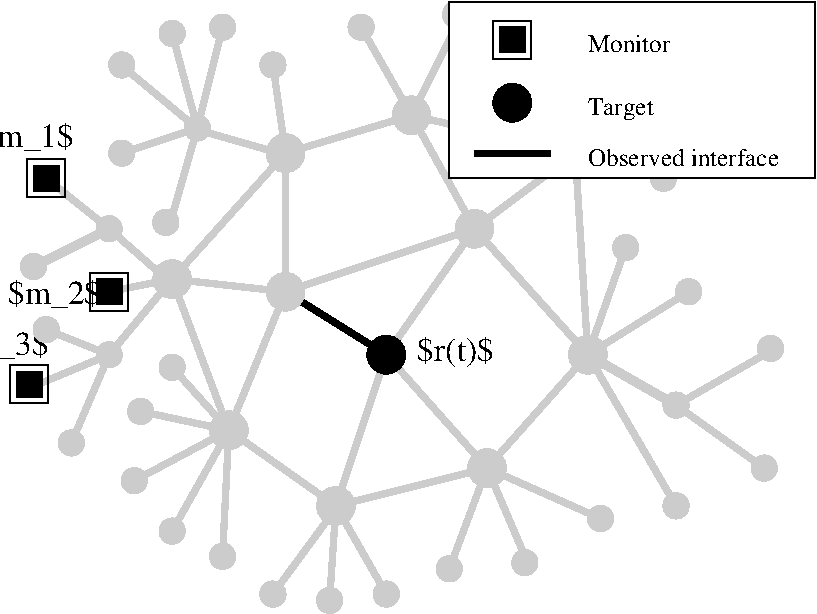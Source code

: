 #FIG 3.2  Produced by xfig version 3.2.5b
Landscape
Center
Metric
A4      
75.00
Single
-2
1200 2
0 32 #aaaaaa
0 33 #cccccc
6 -90 180 2520 1440
1 3 0 1 0 0 40 -1 20 0.000 1 0.0000 360 900 135 135 360 900 495 900
2 2 0 1 0 0 40 -1 20 0.000 0 0 7 0 0 5
	 270 360 450 360 450 540 270 540 270 360
2 2 0 1 0 4 40 -1 -1 0.000 0 0 7 0 0 5
	 225 315 495 315 495 585 225 585 225 315
2 1 0 4 0 0 40 -1 -1 0.000 0 0 7 0 0 2
	 630 1260 90 1260
2 2 0 1 0 7 45 -1 20 0.000 0 0 7 0 0 5
	 -90 180 2520 180 2520 1440 -90 1440 -90 180
4 0 0 40 -1 0 12 0.0000 4 135 675 900 540 Monitor\001
4 0 0 40 -1 0 12 0.0000 4 180 525 900 990 Target\001
4 0 0 40 -1 0 12 0.0000 4 135 1515 900 1350 Observed interface\001
-6
6 -3105 1305 -2835 1575
2 2 0 1 0 4 50 -1 -1 0.000 0 0 -1 0 0 5
	 -3105 1305 -2835 1305 -2835 1575 -3105 1575 -3105 1305
2 2 0 1 0 0 50 -1 20 0.000 0 0 -1 0 0 5
	 -3060 1350 -2880 1350 -2880 1530 -3060 1530 -3060 1350
-6
6 -2655 2115 -2385 2385
2 2 0 1 0 4 50 -1 -1 0.000 0 0 -1 0 0 5
	 -2655 2115 -2385 2115 -2385 2385 -2655 2385 -2655 2115
2 2 0 1 0 0 50 -1 20 0.000 0 0 -1 0 0 5
	 -2610 2160 -2430 2160 -2430 2340 -2610 2340 -2610 2160
-6
6 -3225 2775 -2955 3045
2 2 0 1 0 4 50 -1 -1 0.000 0 0 -1 0 0 5
	 -3225 2775 -2955 2775 -2955 3045 -3225 3045 -3225 2775
2 2 0 1 0 0 50 -1 20 0.000 0 0 -1 0 0 5
	 -3180 2820 -3000 2820 -3000 3000 -3180 3000 -3180 2820
-6
1 3 0 1 33 33 49 -1 20 0.000 1 0.0000 1530 3060 90 90 1530 3060 1620 3060
1 3 0 1 33 33 49 -1 20 0.000 1 0.0000 -2070 2160 135 135 -2070 2160 -1935 2160
1 3 0 1 33 33 49 -1 20 0.000 1 0.0000 -1890 1080 90 90 -1890 1080 -1800 1080
1 3 0 1 33 33 49 -1 41 0.000 1 0.0000 540 720 90 90 540 720 630 720
1 3 0 1 33 33 49 -1 41 0.000 1 0.0000 -720 360 90 90 -720 360 -630 360
1 3 0 1 33 33 49 -1 41 0.000 1 0.0000 -1710 360 90 90 -1710 360 -1620 360
1 3 0 1 33 33 49 -1 41 0.000 1 0.0000 -2070 405 90 90 -2070 405 -1980 405
1 3 0 1 33 33 49 -1 41 0.000 1 0.0000 -1665 3240 135 135 -1665 3240 -1530 3240
1 3 0 1 33 33 49 -1 41 0.000 1 0.0000 -90 4230 90 90 -90 4230 0 4230
1 3 0 1 33 33 49 -1 41 0.000 1 0.0000 990 3870 90 90 990 3870 1080 3870
1 3 0 1 33 33 49 -1 41 0.000 1 0.0000 1530 3780 90 90 1530 3780 1620 3780
1 3 0 1 33 33 49 -1 41 0.000 1 0.0000 2160 3510 90 90 2160 3510 2250 3510
1 3 0 1 33 33 49 -1 41 0.000 1 0.0000 1620 2250 90 90 1620 2250 1710 2250
1 3 0 1 33 33 49 -1 41 0.000 1 0.0000 1170 1935 90 90 1170 1935 1260 1935
1 3 0 1 33 33 49 -1 41 0.000 1 0.0000 1890 900 90 90 1890 900 1980 900
1 3 0 1 33 33 49 -1 41 0.000 1 0.0000 1800 540 90 90 1800 540 1890 540
1 3 0 1 33 33 49 -1 41 0.000 1 0.0000 1530 270 90 90 1530 270 1620 270
1 3 0 1 33 33 49 -1 41 0.000 1 0.0000 1170 270 90 90 1170 270 1260 270
1 3 0 1 33 33 49 -1 41 0.000 1 0.0000 810 450 90 90 810 450 900 450
1 3 0 1 33 33 49 -1 41 0.000 1 0.0000 -2430 1260 90 90 -2430 1260 -2340 1260
1 3 0 1 33 33 49 -1 41 0.000 1 0.0000 -2295 3105 90 90 -2295 3105 -2205 3105
1 3 0 1 33 33 49 -1 41 0.000 1 0.0000 -2070 2790 90 90 -2070 2790 -1980 2790
1 3 0 1 33 33 49 -1 41 0.000 1 0.0000 -2340 3600 90 90 -2340 3600 -2250 3600
1 3 0 1 33 33 49 -1 41 0.000 1 0.0000 1260 810 90 90 1260 810 1350 810
1 3 0 1 33 33 49 -1 41 0.000 1 0.0000 810 1260 135 135 810 1260 945 1260
1 3 0 1 33 33 49 -1 41 0.000 1 0.0000 -2070 3960 90 90 -2070 3960 -1980 3960
1 3 0 1 33 33 49 -1 20 0.000 1 0.0000 -2520 1800 90 90 -2520 1800 -2430 1800
1 3 0 1 33 33 49 -1 20 0.000 1 0.0000 -2520 2700 90 90 -2520 2700 -2430 2700
1 3 0 1 33 33 49 -1 20 0.000 1 0.0000 180 3510 135 135 180 3510 315 3510
1 3 0 1 33 33 49 -1 20 0.000 1 0.0000 900 2700 135 135 900 2700 1035 2700
1 3 0 1 33 33 49 -1 20 0.000 1 0.0000 -900 3780 135 135 -900 3780 -765 3780
1 3 0 1 33 33 49 -1 20 0.000 1 0.0000 90 1800 135 135 90 1800 225 1800
1 3 0 1 33 33 49 -1 20 0.000 1 0.0000 -1260 2250 135 135 -1260 2250 -1125 2250
1 3 0 1 33 33 49 -1 20 0.000 1 0.0000 -1260 1260 135 135 -1260 1260 -1125 1260
1 3 0 1 33 33 49 -1 20 0.000 1 0.0000 -360 990 135 135 -360 990 -225 990
1 3 0 1 33 33 49 -1 41 0.000 1 0.0000 -2790 3330 90 90 -2790 3330 -2700 3330
1 3 0 1 33 33 49 -1 41 0.000 1 0.0000 -2430 630 90 90 -2430 630 -2340 630
1 3 0 1 33 33 49 -1 41 0.000 1 0.0000 -1350 630 90 90 -1350 630 -1260 630
1 3 0 1 33 33 49 -1 20 0.000 1 0.0000 2205 2655 90 90 2205 2655 2295 2655
1 3 0 1 33 33 49 -1 41 0.000 1 0.0000 -45 270 90 90 -45 270 45 270
1 3 0 1 0 0 49 -1 20 0.000 1 0.0000 -540 2700 135 135 -540 2700 -405 2700
1 3 0 1 33 33 49 -1 41 0.000 1 0.0000 450 4185 90 90 450 4185 540 4185
1 3 0 1 33 33 49 -1 41 0.000 1 0.0000 1440 1440 90 90 1440 1440 1530 1440
1 3 0 1 33 33 49 -1 41 0.000 1 0.0000 -2115 1755 90 90 -2115 1755 -2025 1755
1 3 0 1 33 33 49 -1 41 0.000 1 0.0000 -1710 4140 90 90 -1710 4140 -1620 4140
1 3 0 1 33 33 49 -1 41 0.000 1 0.0000 -945 4455 90 90 -945 4455 -855 4455
1 3 0 1 33 33 49 -1 41 0.000 1 0.0000 -540 4410 90 90 -540 4410 -450 4410
1 3 0 1 33 33 49 -1 41 0.000 1 0.0000 -1350 4410 90 90 -1350 4410 -1260 4410
1 3 0 1 33 33 49 -1 41 0.000 1 0.0000 -2970 2520 90 90 -2970 2520 -2880 2520
1 3 0 1 33 33 49 -1 41 0.000 1 0.0000 -3060 2070 90 90 -3060 2070 -2970 2070
2 1 0 4 33 0 51 -1 -1 0.000 0 0 7 0 0 2
	 -1665 3240 -1710 4140
2 1 0 4 33 0 51 -1 -1 0.000 0 0 7 0 0 2
	 -1665 3240 -2070 3960
2 1 0 4 33 0 51 -1 -1 0.000 0 0 7 0 0 2
	 -1665 3240 -2340 3600
2 1 0 4 33 0 51 -1 -1 0.000 0 0 7 0 0 2
	 -1665 3240 -2295 3105
2 1 0 4 33 0 51 -1 -1 0.000 0 0 7 0 0 2
	 -1665 3240 -2070 2790
2 1 0 4 33 0 51 -1 -1 0.000 0 0 7 0 0 2
	 -2070 2160 -1665 3240
2 1 0 4 33 0 51 -1 -1 0.000 0 0 7 0 0 2
	 -1260 2250 -1665 3240
2 1 0 4 33 0 51 -1 -1 0.000 0 0 7 0 0 2
	 -1665 3240 -900 3780
2 1 0 4 33 0 51 -1 -1 0.000 0 0 7 0 0 2
	 180 3510 -90 4230
2 1 0 4 33 0 51 -1 -1 0.000 0 0 7 0 0 2
	 900 2700 180 3510
2 1 0 4 33 0 51 -1 -1 0.000 0 0 7 0 0 2
	 180 3510 990 3870
2 1 0 4 33 0 51 -1 -1 0.000 0 0 7 0 0 2
	 -900 3780 180 3510
2 1 0 4 33 0 51 -1 -1 0.000 0 0 7 0 0 2
	 900 2700 1530 3780
2 1 0 4 33 0 51 -1 -1 0.000 0 0 7 0 0 2
	 1530 3060 2160 3510
2 1 0 4 33 0 51 -1 -1 0.000 0 0 7 0 0 2
	 900 2700 1620 2250
2 1 0 4 33 0 51 -1 -1 0.000 0 0 7 0 0 2
	 900 2700 1170 1935
2 1 0 4 33 0 51 -1 -1 0.000 0 0 7 0 0 2
	 810 1260 900 2700
2 1 0 4 33 0 51 -1 -1 0.000 0 0 7 0 0 2
	 810 1260 1440 1440
2 1 0 4 33 0 51 -1 -1 0.000 0 0 7 0 0 2
	 810 1260 1260 810
2 1 0 4 33 0 51 -1 -1 0.000 0 0 7 0 0 2
	 1260 810 810 450
2 1 0 4 33 0 51 -1 -1 0.000 0 0 7 0 0 2
	 1260 810 1170 225
2 1 0 4 33 0 51 -1 -1 0.000 0 0 7 0 0 2
	 1260 810 1530 270
2 1 0 4 33 0 51 -1 -1 0.000 0 0 7 0 0 2
	 1260 810 1800 540
2 1 0 4 33 0 51 -1 -1 0.000 0 0 7 0 0 2
	 1260 810 1890 900
2 1 0 4 33 0 51 -1 -1 0.000 0 0 7 0 0 2
	 810 1260 -360 990
2 1 0 4 33 0 51 -1 -1 0.000 0 0 7 0 0 2
	 810 1260 90 1800
2 1 0 4 33 0 51 -1 -1 0.000 0 0 7 0 0 2
	 -1260 2250 90 1800
2 1 0 4 33 0 51 -1 -1 0.000 0 0 7 0 0 2
	 -1260 1260 -360 990
2 1 0 4 33 0 51 -1 -1 0.000 0 0 7 0 0 2
	 -360 990 -720 360
2 1 0 4 33 0 51 -1 -1 0.000 0 0 7 0 0 2
	 -1890 1080 -1710 360
2 1 0 4 33 0 51 -1 -1 0.000 0 0 7 0 0 2
	 -1890 1080 -2070 405
2 1 0 4 33 0 51 -1 -1 0.000 0 0 7 0 0 2
	 -1890 1080 -2430 1260
2 1 0 4 33 0 51 -1 -1 0.000 0 0 7 0 0 2
	 -1890 1080 -2070 1710
2 1 0 4 33 0 51 -1 -1 0.000 0 0 7 0 0 2
	 -2070 2160 -1260 1260
2 1 0 4 33 0 51 -1 -1 0.000 0 0 7 0 0 2
	 -2520 2700 -2970 2520
2 1 0 4 33 33 51 -1 -1 0.000 0 0 7 0 0 2
	 810 1260 540 720
2 1 0 4 33 33 51 -1 -1 0.000 0 0 7 0 0 3
	 -2415 647 -1875 1097 -1245 1277
2 1 0 4 33 33 51 -1 -1 0.000 0 0 7 0 0 2
	 -360 990 0 270
2 1 0 4 33 33 51 -1 -1 0.000 0 0 7 0 0 2
	 180 3510 450 4140
2 1 0 4 33 33 51 -1 -1 0.000 0 0 7 0 0 2
	 -2070 2160 -2520 2700
2 1 0 4 33 33 51 -1 -1 0.000 0 0 7 0 0 2
	 -1260 1260 -1350 630
2 1 0 4 33 33 51 -1 -1 0.000 0 0 7 0 0 2
	 90 1800 900 2700
2 1 0 5 33 33 51 -1 -1 0.000 0 0 7 0 0 2
	 900 2700 1530 3060
2 1 0 4 33 33 51 -1 -1 0.000 0 0 7 0 0 2
	 2160 2700 1530 3060
2 1 0 4 33 33 51 -1 -1 0.000 0 0 7 0 0 2
	 -2520 2700 -2790 3330
2 1 0 5 33 33 51 -1 -1 0.000 0 0 7 0 0 2
	 -2520 1800 -3060 2070
2 1 0 4 33 33 51 -1 -1 0.000 0 0 7 0 0 2
	 -2066 2200 -2520 1800
2 1 0 4 33 33 51 -1 -1 0.000 0 0 7 0 0 2
	 -1260 2250 -2070 2160
2 1 0 4 33 33 51 -1 -1 0.000 0 0 7 0 0 2
	 -1260 1260 -1260 2250
2 1 0 4 33 33 51 -1 -1 0.000 0 0 7 0 0 2
	 -360 990 90 1800
2 1 0 4 33 33 51 -1 -1 0.000 0 0 7 0 0 2
	 -540 2700 90 1800
2 1 0 4 33 33 51 -1 -1 0.000 0 0 7 0 0 2
	 -540 2700 180 3510
2 1 0 4 0 0 51 -1 -1 0.000 0 0 7 0 0 2
	 -540 2700 -1260 2250
2 1 0 4 33 0 51 -1 -1 0.000 0 0 7 0 0 2
	 -540 2700 -900 3780
2 1 0 4 33 33 51 -1 -1 0.000 0 0 7 0 0 2
	 -891 3786 -1350 4410
2 1 0 4 33 0 51 -1 -1 0.000 0 0 7 0 0 2
	 -945 4455 -900 3780
2 1 0 4 33 0 51 -1 -1 0.000 0 0 7 0 0 2
	 -900 3780 -540 4410
2 1 0 4 33 33 51 -1 -1 0.000 0 0 7 0 0 2
	 -2520 2700 -3060 2925
2 1 0 4 33 0 51 -1 -1 0.000 0 0 7 0 0 2
	 -2070 2160 -2520 2250
2 1 0 4 33 0 51 -1 -1 0.000 0 0 7 0 0 2
	 -2520 1800 -2970 1440
4 1 0 50 -1 -1 16 0.0000 6 240 615 -45 2745 $r(t)$\001
4 1 0 50 -1 -1 16 0.0000 6 225 750 -3105 1215 $m_1$\001
4 1 0 50 -1 -1 16 0.0000 6 225 750 -2910 2340 $m_2$\001
4 1 0 50 -1 -1 16 0.0000 6 225 750 -3285 2700 $m_3$\001
